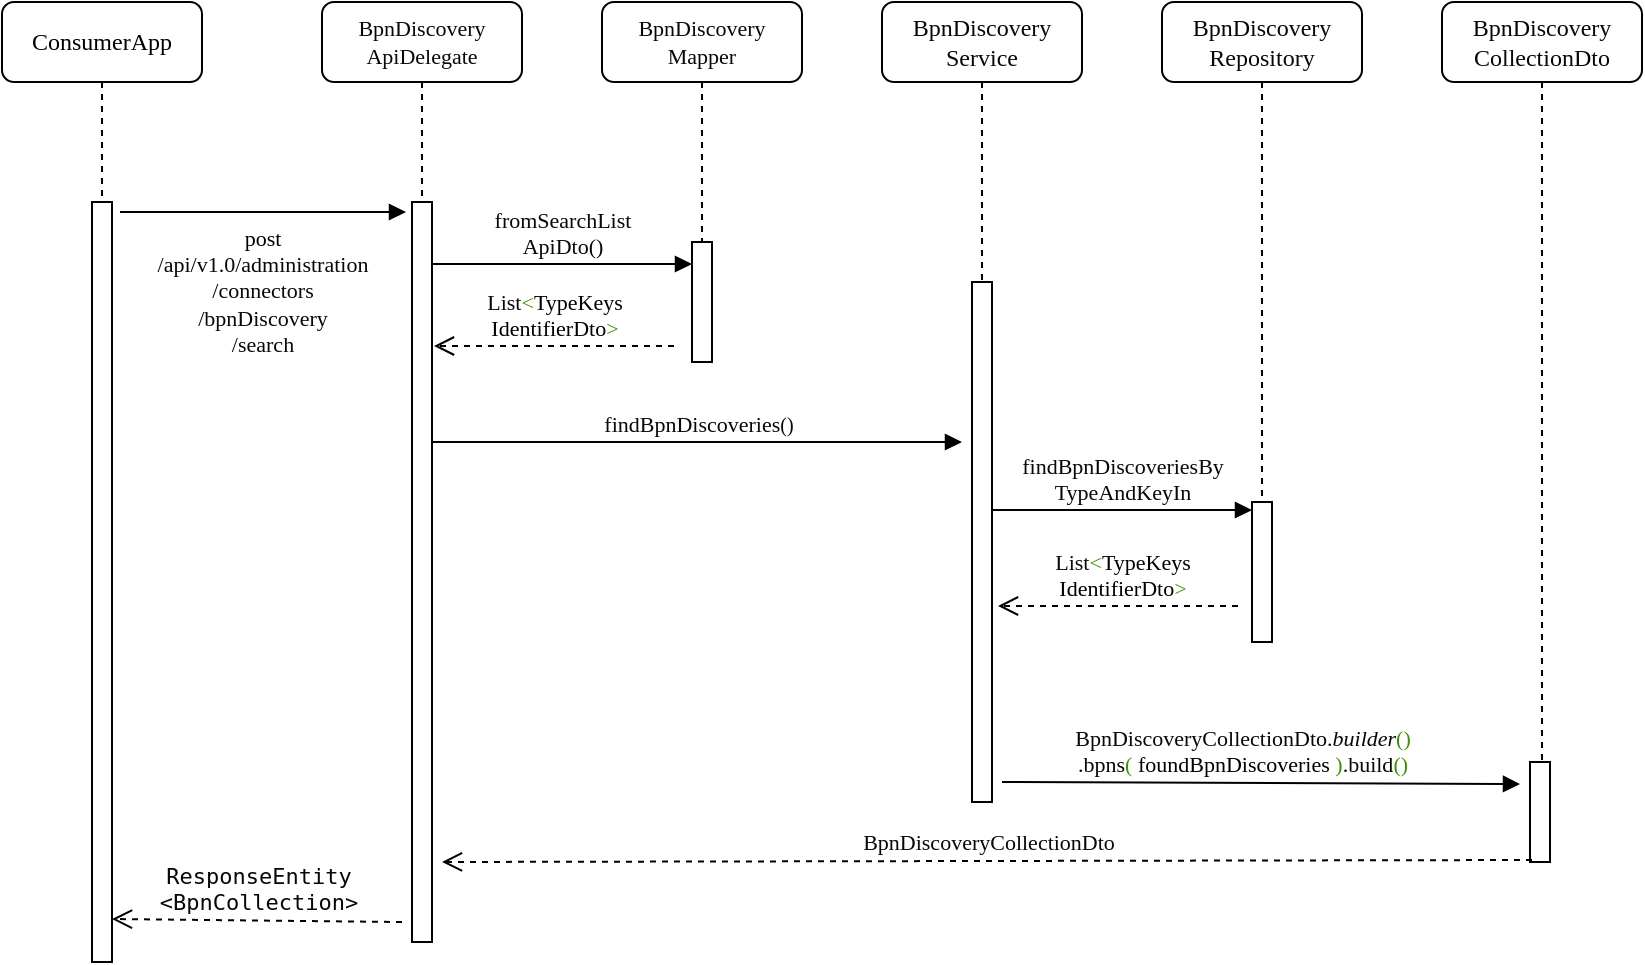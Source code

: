 <mxfile version="21.2.1" type="device">
  <diagram name="Page-1" id="13e1069c-82ec-6db2-03f1-153e76fe0fe0">
    <mxGraphModel dx="2074" dy="1142" grid="1" gridSize="10" guides="1" tooltips="1" connect="1" arrows="1" fold="1" page="1" pageScale="1" pageWidth="1100" pageHeight="850" background="none" math="0" shadow="0">
      <root>
        <mxCell id="0" />
        <mxCell id="1" parent="0" />
        <mxCell id="7baba1c4bc27f4b0-2" value="&lt;div style=&quot;background-color: rgb(255, 255, 255); color: rgb(8, 8, 8); font-size: 11px;&quot;&gt;&lt;font style=&quot;font-size: 11px;&quot; face=&quot;Verdana&quot;&gt;BpnDiscovery&lt;/font&gt;&lt;/div&gt;&lt;div style=&quot;background-color: rgb(255, 255, 255); color: rgb(8, 8, 8); font-size: 11px;&quot;&gt;&lt;font style=&quot;font-size: 11px;&quot; face=&quot;Verdana&quot;&gt;ApiDelegate&lt;/font&gt;&lt;/div&gt;" style="shape=umlLifeline;perimeter=lifelinePerimeter;whiteSpace=wrap;html=1;container=1;collapsible=0;recursiveResize=0;outlineConnect=0;rounded=1;shadow=0;comic=0;labelBackgroundColor=none;strokeWidth=1;fontFamily=Verdana;fontSize=12;align=center;" parent="1" vertex="1">
          <mxGeometry x="260" y="80" width="100" height="470" as="geometry" />
        </mxCell>
        <mxCell id="7baba1c4bc27f4b0-10" value="" style="html=1;points=[];perimeter=orthogonalPerimeter;rounded=0;shadow=0;comic=0;labelBackgroundColor=none;strokeWidth=1;fontFamily=Verdana;fontSize=12;align=center;" parent="7baba1c4bc27f4b0-2" vertex="1">
          <mxGeometry x="45" y="100" width="10" height="370" as="geometry" />
        </mxCell>
        <mxCell id="7baba1c4bc27f4b0-3" value="&lt;div style=&quot;background-color: rgb(255, 255, 255); color: rgb(8, 8, 8); font-size: 11px;&quot;&gt;&lt;font style=&quot;font-size: 11px;&quot; face=&quot;Verdana&quot;&gt;BpnDiscovery&lt;/font&gt;&lt;/div&gt;&lt;div style=&quot;background-color: rgb(255, 255, 255); color: rgb(8, 8, 8); font-size: 11px;&quot;&gt;&lt;font style=&quot;font-size: 11px;&quot; face=&quot;Verdana&quot;&gt;Mapper&lt;/font&gt;&lt;/div&gt;" style="shape=umlLifeline;perimeter=lifelinePerimeter;whiteSpace=wrap;html=1;container=1;collapsible=0;recursiveResize=0;outlineConnect=0;rounded=1;shadow=0;comic=0;labelBackgroundColor=none;strokeWidth=1;fontFamily=Verdana;fontSize=12;align=center;" parent="1" vertex="1">
          <mxGeometry x="400" y="80" width="100" height="180" as="geometry" />
        </mxCell>
        <mxCell id="7baba1c4bc27f4b0-13" value="" style="html=1;points=[];perimeter=orthogonalPerimeter;rounded=0;shadow=0;comic=0;labelBackgroundColor=none;strokeWidth=1;fontFamily=Verdana;fontSize=12;align=center;" parent="7baba1c4bc27f4b0-3" vertex="1">
          <mxGeometry x="45" y="120" width="10" height="60" as="geometry" />
        </mxCell>
        <mxCell id="7baba1c4bc27f4b0-4" value="&lt;div style=&quot;background-color: rgb(255, 255, 255); color: rgb(8, 8, 8);&quot;&gt;&lt;font face=&quot;Verdana&quot;&gt;BpnDiscovery&lt;/font&gt;&lt;/div&gt;&lt;div style=&quot;background-color: rgb(255, 255, 255); color: rgb(8, 8, 8);&quot;&gt;&lt;font face=&quot;Verdana&quot;&gt;Service&lt;/font&gt;&lt;/div&gt;" style="shape=umlLifeline;perimeter=lifelinePerimeter;whiteSpace=wrap;html=1;container=1;collapsible=0;recursiveResize=0;outlineConnect=0;rounded=1;shadow=0;comic=0;labelBackgroundColor=none;strokeWidth=1;fontFamily=Verdana;fontSize=12;align=center;" parent="1" vertex="1">
          <mxGeometry x="540" y="80" width="100" height="400" as="geometry" />
        </mxCell>
        <mxCell id="7baba1c4bc27f4b0-5" value="&lt;div style=&quot;background-color: rgb(255, 255, 255); color: rgb(8, 8, 8);&quot;&gt;&lt;font face=&quot;Verdana&quot;&gt;BpnDiscovery&lt;/font&gt;&lt;/div&gt;&lt;div style=&quot;background-color: rgb(255, 255, 255); color: rgb(8, 8, 8);&quot;&gt;&lt;font face=&quot;Verdana&quot;&gt;Repository&lt;/font&gt;&lt;/div&gt;" style="shape=umlLifeline;perimeter=lifelinePerimeter;whiteSpace=wrap;html=1;container=1;collapsible=0;recursiveResize=0;outlineConnect=0;rounded=1;shadow=0;comic=0;labelBackgroundColor=none;strokeWidth=1;fontFamily=Verdana;fontSize=12;align=center;" parent="1" vertex="1">
          <mxGeometry x="680" y="80" width="100" height="320" as="geometry" />
        </mxCell>
        <mxCell id="7baba1c4bc27f4b0-6" value="&lt;div style=&quot;background-color: rgb(255, 255, 255); color: rgb(8, 8, 8);&quot;&gt;&lt;font face=&quot;Verdana&quot;&gt;BpnDiscovery&lt;/font&gt;&lt;/div&gt;&lt;div style=&quot;background-color: rgb(255, 255, 255); color: rgb(8, 8, 8);&quot;&gt;&lt;font face=&quot;Verdana&quot;&gt;CollectionDto&lt;/font&gt;&lt;/div&gt;" style="shape=umlLifeline;perimeter=lifelinePerimeter;whiteSpace=wrap;html=1;container=1;collapsible=0;recursiveResize=0;outlineConnect=0;rounded=1;shadow=0;comic=0;labelBackgroundColor=none;strokeWidth=1;fontFamily=Verdana;fontSize=12;align=center;" parent="1" vertex="1">
          <mxGeometry x="820" y="80" width="100" height="430" as="geometry" />
        </mxCell>
        <mxCell id="7baba1c4bc27f4b0-8" value="ConsumerApp" style="shape=umlLifeline;perimeter=lifelinePerimeter;whiteSpace=wrap;html=1;container=1;collapsible=0;recursiveResize=0;outlineConnect=0;rounded=1;shadow=0;comic=0;labelBackgroundColor=none;strokeWidth=1;fontFamily=Verdana;fontSize=12;align=center;" parent="1" vertex="1">
          <mxGeometry x="100" y="80" width="100" height="480" as="geometry" />
        </mxCell>
        <mxCell id="7baba1c4bc27f4b0-9" value="" style="html=1;points=[];perimeter=orthogonalPerimeter;rounded=0;shadow=0;comic=0;labelBackgroundColor=none;strokeWidth=1;fontFamily=Verdana;fontSize=12;align=center;" parent="7baba1c4bc27f4b0-8" vertex="1">
          <mxGeometry x="45" y="100" width="10" height="380" as="geometry" />
        </mxCell>
        <mxCell id="7baba1c4bc27f4b0-16" value="" style="html=1;points=[];perimeter=orthogonalPerimeter;rounded=0;shadow=0;comic=0;labelBackgroundColor=none;strokeWidth=1;fontFamily=Verdana;fontSize=12;align=center;" parent="1" vertex="1">
          <mxGeometry x="585" y="220" width="10" height="260" as="geometry" />
        </mxCell>
        <mxCell id="7baba1c4bc27f4b0-19" value="" style="html=1;points=[];perimeter=orthogonalPerimeter;rounded=0;shadow=0;comic=0;labelBackgroundColor=none;strokeWidth=1;fontFamily=Verdana;fontSize=12;align=center;" parent="1" vertex="1">
          <mxGeometry x="725" y="330" width="10" height="70" as="geometry" />
        </mxCell>
        <mxCell id="7baba1c4bc27f4b0-20" value="&lt;div style=&quot;background-color: rgb(255, 255, 255); color: rgb(8, 8, 8); font-size: 11px;&quot;&gt;&lt;font style=&quot;font-size: 11px;&quot; face=&quot;Verdana&quot;&gt;findBpnDiscoveriesBy&lt;/font&gt;&lt;/div&gt;&lt;div style=&quot;background-color: rgb(255, 255, 255); color: rgb(8, 8, 8); font-size: 11px;&quot;&gt;&lt;font style=&quot;font-size: 11px;&quot; face=&quot;Verdana&quot;&gt;TypeAndKeyIn&lt;/font&gt;&lt;/div&gt;" style="html=1;verticalAlign=bottom;endArrow=block;entryX=0;entryY=0;labelBackgroundColor=none;fontFamily=Verdana;fontSize=12;edgeStyle=elbowEdgeStyle;elbow=vertical;" parent="1" edge="1">
          <mxGeometry relative="1" as="geometry">
            <mxPoint x="595" y="334" as="sourcePoint" />
            <mxPoint x="725" y="334" as="targetPoint" />
          </mxGeometry>
        </mxCell>
        <mxCell id="7baba1c4bc27f4b0-23" value="&lt;div style=&quot;background-color: rgb(255, 255, 255); color: rgb(8, 8, 8); font-size: 11px;&quot;&gt;&lt;font style=&quot;font-size: 11px;&quot; face=&quot;Verdana&quot;&gt;BpnDiscoveryCollectionDto.&lt;span style=&quot;font-style: italic; font-size: 11px;&quot;&gt;builder&lt;/span&gt;&lt;span style=&quot;color:#3f9101;&quot;&gt;()&lt;/span&gt;&lt;br&gt;&lt;/font&gt;&lt;/div&gt;&lt;div style=&quot;background-color: rgb(255, 255, 255); color: rgb(8, 8, 8); font-size: 11px;&quot;&gt;&lt;font style=&quot;font-size: 11px;&quot; face=&quot;Verdana&quot;&gt;.bpns&lt;span style=&quot;color:#3f9101;&quot;&gt;( &lt;/span&gt;&lt;span style=&quot;color:#000000;&quot;&gt;foundBpnDiscoveries &lt;/span&gt;&lt;span style=&quot;color:#3f9101;&quot;&gt;)&lt;/span&gt;.build&lt;span style=&quot;color:#3f9101;&quot;&gt;()&lt;/span&gt;&lt;/font&gt;&lt;/div&gt;" style="html=1;verticalAlign=bottom;endArrow=block;entryX=-0.5;entryY=0.22;labelBackgroundColor=none;fontFamily=Verdana;fontSize=12;entryDx=0;entryDy=0;entryPerimeter=0;" parent="1" edge="1" target="M1MSl31WVG9avtWN8xuf-4">
          <mxGeometry x="-0.073" relative="1" as="geometry">
            <mxPoint x="600" y="470" as="sourcePoint" />
            <mxPoint x="869" y="470" as="targetPoint" />
            <mxPoint as="offset" />
          </mxGeometry>
        </mxCell>
        <mxCell id="7baba1c4bc27f4b0-27" value="&lt;div style=&quot;background-color: rgb(255, 255, 255); color: rgb(8, 8, 8); font-family: &amp;quot;JetBrains Mono&amp;quot;, monospace; font-size: 11px;&quot;&gt;ResponseEntity&lt;/div&gt;&lt;div style=&quot;background-color: rgb(255, 255, 255); color: rgb(8, 8, 8); font-family: &amp;quot;JetBrains Mono&amp;quot;, monospace; font-size: 11px;&quot;&gt;&amp;lt;BpnCollection&amp;gt;&lt;/div&gt;" style="html=1;verticalAlign=bottom;endArrow=open;dashed=1;endSize=8;labelBackgroundColor=none;fontFamily=Verdana;fontSize=12;" parent="1" edge="1">
          <mxGeometry relative="1" as="geometry">
            <mxPoint x="155" y="538.5" as="targetPoint" />
            <mxPoint x="300" y="540" as="sourcePoint" />
          </mxGeometry>
        </mxCell>
        <mxCell id="7baba1c4bc27f4b0-11" value="&lt;font style=&quot;font-size: 11px;&quot; face=&quot;Verdana&quot;&gt;post &lt;br&gt;&lt;/font&gt;&lt;div style=&quot;background-color: rgb(255, 255, 255); color: rgb(8, 8, 8); font-size: 11px;&quot;&gt;&lt;font style=&quot;font-size: 11px;&quot; face=&quot;Verdana&quot;&gt;/api/v1.0/administration&lt;/font&gt;&lt;/div&gt;&lt;div style=&quot;background-color: rgb(255, 255, 255); color: rgb(8, 8, 8); font-size: 11px;&quot;&gt;&lt;font style=&quot;font-size: 11px;&quot; face=&quot;Verdana&quot;&gt;/connectors&lt;/font&gt;&lt;/div&gt;&lt;div style=&quot;background-color: rgb(255, 255, 255); color: rgb(8, 8, 8); font-size: 11px;&quot;&gt;&lt;font style=&quot;font-size: 11px;&quot; face=&quot;Verdana&quot;&gt;/bpnDiscovery&lt;/font&gt;&lt;/div&gt;&lt;div style=&quot;background-color: rgb(255, 255, 255); color: rgb(8, 8, 8); font-size: 11px;&quot;&gt;&lt;font style=&quot;font-size: 11px;&quot; face=&quot;Verdana&quot;&gt;/search&lt;/font&gt;&lt;/div&gt;" style="html=1;verticalAlign=bottom;endArrow=block;labelBackgroundColor=none;fontFamily=Verdana;fontSize=12;edgeStyle=elbowEdgeStyle;elbow=vertical;" parent="1" edge="1">
          <mxGeometry x="-0.007" y="-75" relative="1" as="geometry">
            <mxPoint x="159" y="185" as="sourcePoint" />
            <mxPoint x="302" y="185" as="targetPoint" />
            <mxPoint as="offset" />
          </mxGeometry>
        </mxCell>
        <mxCell id="7baba1c4bc27f4b0-14" value="&lt;div style=&quot;background-color: rgb(255, 255, 255); color: rgb(8, 8, 8); font-size: 11px;&quot;&gt;&lt;font style=&quot;font-size: 11px;&quot; face=&quot;Verdana&quot;&gt;fromSearchList&lt;/font&gt;&lt;/div&gt;&lt;div style=&quot;background-color: rgb(255, 255, 255); color: rgb(8, 8, 8); font-size: 11px;&quot;&gt;&lt;font style=&quot;font-size: 11px;&quot; face=&quot;Verdana&quot;&gt;ApiDto&lt;/font&gt;&lt;font style=&quot;font-size: 11px;&quot; face=&quot;Verdana&quot;&gt;()&lt;/font&gt;&lt;/div&gt;" style="html=1;verticalAlign=bottom;endArrow=block;entryX=0;entryY=0;labelBackgroundColor=none;fontFamily=Verdana;fontSize=12;edgeStyle=elbowEdgeStyle;elbow=vertical;" parent="1" edge="1">
          <mxGeometry relative="1" as="geometry">
            <mxPoint x="315" y="211" as="sourcePoint" />
            <mxPoint x="445" y="211.0" as="targetPoint" />
          </mxGeometry>
        </mxCell>
        <mxCell id="M1MSl31WVG9avtWN8xuf-1" value="&lt;div style=&quot;background-color: rgb(255, 255, 255); color: rgb(8, 8, 8); font-size: 11px;&quot;&gt;&lt;font style=&quot;font-size: 11px;&quot; face=&quot;Verdana&quot;&gt;List&lt;span style=&quot;color:#3f9101;&quot;&gt;&amp;lt;&lt;/span&gt;&lt;span style=&quot;color:#000000;&quot;&gt;TypeKeys&lt;/span&gt;&lt;/font&gt;&lt;/div&gt;&lt;div style=&quot;background-color: rgb(255, 255, 255); color: rgb(8, 8, 8); font-size: 11px;&quot;&gt;&lt;font style=&quot;font-size: 11px;&quot; face=&quot;Verdana&quot;&gt;&lt;span style=&quot;color:#000000;&quot;&gt;IdentifierDto&lt;/span&gt;&lt;span style=&quot;color: rgb(63, 145, 1); font-size: 11px;&quot;&gt;&amp;gt;&lt;/span&gt;&lt;/font&gt;&lt;/div&gt;" style="html=1;verticalAlign=bottom;endArrow=open;dashed=1;endSize=8;labelBackgroundColor=none;fontFamily=Verdana;fontSize=12;edgeStyle=elbowEdgeStyle;elbow=vertical;" parent="1" edge="1">
          <mxGeometry relative="1" as="geometry">
            <mxPoint x="316" y="252" as="targetPoint" />
            <Array as="points">
              <mxPoint x="391" y="252" />
              <mxPoint x="421" y="252" />
            </Array>
            <mxPoint x="436" y="252" as="sourcePoint" />
          </mxGeometry>
        </mxCell>
        <mxCell id="M1MSl31WVG9avtWN8xuf-2" value="&lt;div style=&quot;background-color: rgb(255, 255, 255); color: rgb(8, 8, 8); font-size: 11px;&quot;&gt;&lt;font face=&quot;Verdana&quot;&gt;findBpnDiscoveries&lt;font size=&quot;1&quot;&gt;()&lt;/font&gt;&lt;/font&gt;&lt;/div&gt;" style="html=1;verticalAlign=bottom;endArrow=block;labelBackgroundColor=none;fontFamily=Verdana;fontSize=12;edgeStyle=elbowEdgeStyle;elbow=vertical;" parent="1" edge="1">
          <mxGeometry relative="1" as="geometry">
            <mxPoint x="315" y="300" as="sourcePoint" />
            <mxPoint x="580" y="300" as="targetPoint" />
          </mxGeometry>
        </mxCell>
        <mxCell id="M1MSl31WVG9avtWN8xuf-3" value="&lt;div style=&quot;background-color: rgb(255, 255, 255); color: rgb(8, 8, 8); font-size: 11px;&quot;&gt;&lt;font style=&quot;font-size: 11px;&quot; face=&quot;Verdana&quot;&gt;List&lt;span style=&quot;color:#3f9101;&quot;&gt;&amp;lt;&lt;/span&gt;&lt;span style=&quot;color:#000000;&quot;&gt;TypeKeys&lt;/span&gt;&lt;/font&gt;&lt;/div&gt;&lt;div style=&quot;background-color: rgb(255, 255, 255); color: rgb(8, 8, 8); font-size: 11px;&quot;&gt;&lt;font style=&quot;font-size: 11px;&quot; face=&quot;Verdana&quot;&gt;&lt;span style=&quot;color:#000000;&quot;&gt;IdentifierDto&lt;/span&gt;&lt;span style=&quot;color: rgb(63, 145, 1); font-size: 11px;&quot;&gt;&amp;gt;&lt;/span&gt;&lt;/font&gt;&lt;/div&gt;" style="html=1;verticalAlign=bottom;endArrow=open;dashed=1;endSize=8;labelBackgroundColor=none;fontFamily=Verdana;fontSize=12;edgeStyle=elbowEdgeStyle;elbow=vertical;" parent="1" edge="1">
          <mxGeometry x="-0.033" relative="1" as="geometry">
            <mxPoint x="598" y="382" as="targetPoint" />
            <Array as="points">
              <mxPoint x="673" y="382" />
              <mxPoint x="703" y="382" />
            </Array>
            <mxPoint x="718" y="382" as="sourcePoint" />
            <mxPoint as="offset" />
          </mxGeometry>
        </mxCell>
        <mxCell id="M1MSl31WVG9avtWN8xuf-4" value="" style="html=1;points=[];perimeter=orthogonalPerimeter;rounded=0;shadow=0;comic=0;labelBackgroundColor=none;strokeColor=#000000;strokeWidth=1;fillColor=#FFFFFF;fontFamily=Verdana;fontSize=12;fontColor=#000000;align=center;" parent="1" vertex="1">
          <mxGeometry x="864" y="460" width="10" height="50" as="geometry" />
        </mxCell>
        <mxCell id="M1MSl31WVG9avtWN8xuf-5" value="&lt;div style=&quot;background-color: rgb(255, 255, 255); color: rgb(8, 8, 8); font-size: 11px;&quot;&gt;&lt;font face=&quot;Verdana&quot;&gt;BpnDiscoveryCollectionDto &lt;/font&gt;&lt;/div&gt;" style="html=1;verticalAlign=bottom;endArrow=open;dashed=1;endSize=8;exitX=0;exitY=0.95;labelBackgroundColor=none;fontFamily=Verdana;fontSize=11;" parent="1" edge="1">
          <mxGeometry relative="1" as="geometry">
            <mxPoint x="320" y="510" as="targetPoint" />
            <mxPoint x="865" y="509" as="sourcePoint" />
          </mxGeometry>
        </mxCell>
      </root>
    </mxGraphModel>
  </diagram>
</mxfile>
